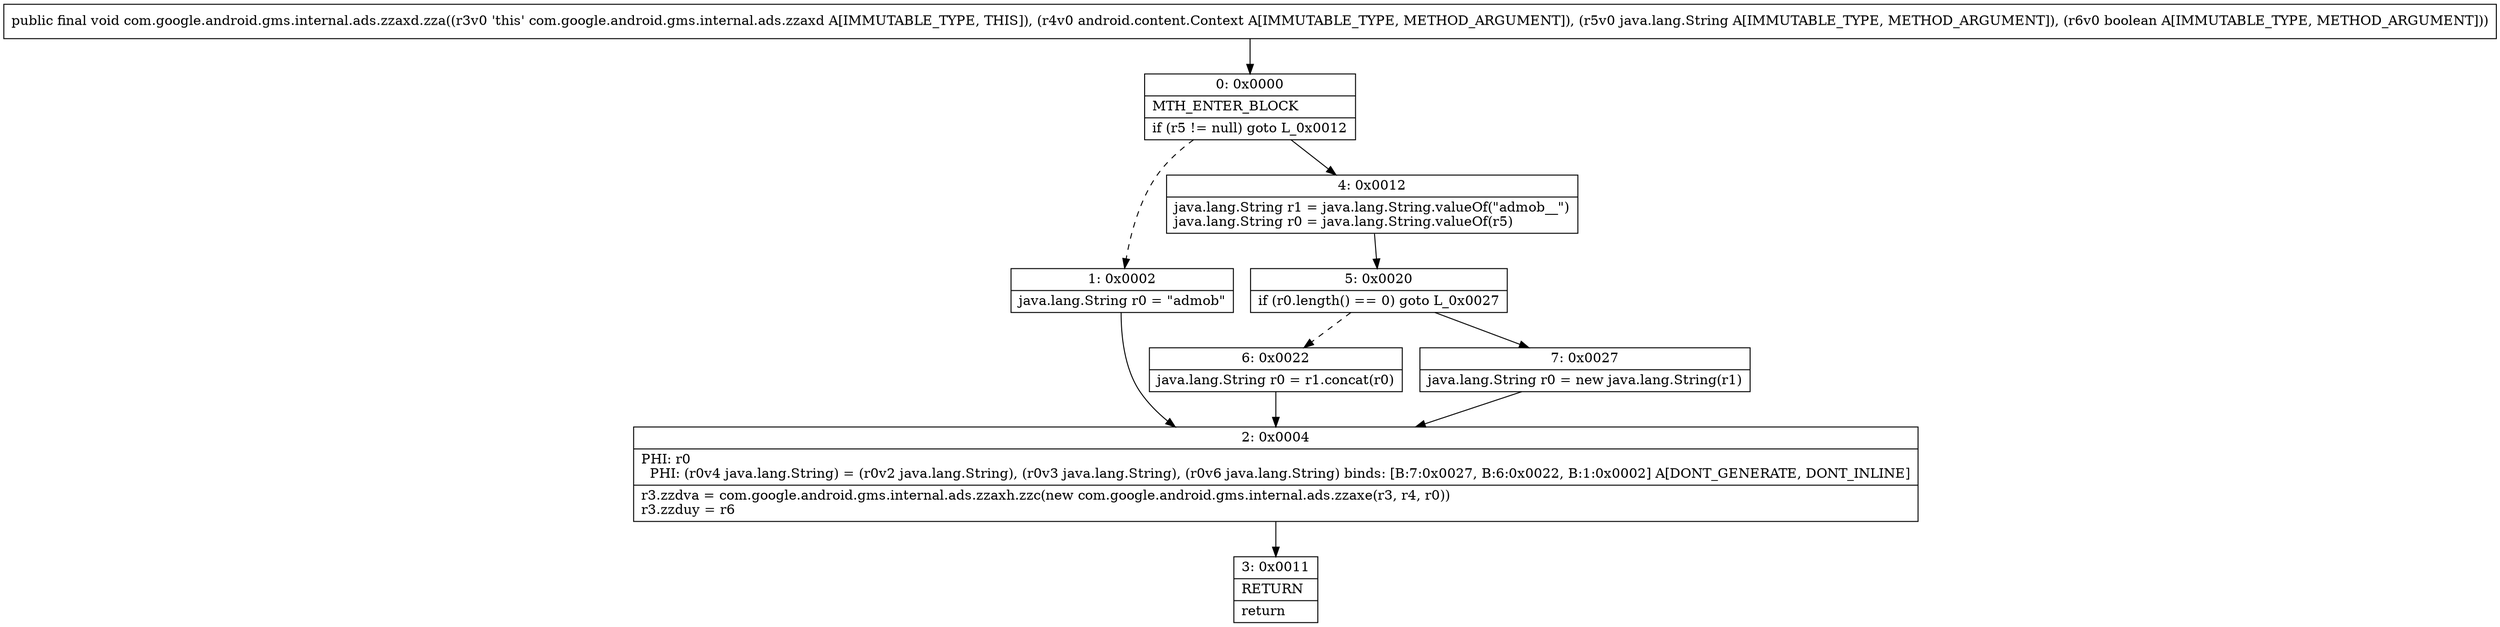 digraph "CFG forcom.google.android.gms.internal.ads.zzaxd.zza(Landroid\/content\/Context;Ljava\/lang\/String;Z)V" {
Node_0 [shape=record,label="{0\:\ 0x0000|MTH_ENTER_BLOCK\l|if (r5 != null) goto L_0x0012\l}"];
Node_1 [shape=record,label="{1\:\ 0x0002|java.lang.String r0 = \"admob\"\l}"];
Node_2 [shape=record,label="{2\:\ 0x0004|PHI: r0 \l  PHI: (r0v4 java.lang.String) = (r0v2 java.lang.String), (r0v3 java.lang.String), (r0v6 java.lang.String) binds: [B:7:0x0027, B:6:0x0022, B:1:0x0002] A[DONT_GENERATE, DONT_INLINE]\l|r3.zzdva = com.google.android.gms.internal.ads.zzaxh.zzc(new com.google.android.gms.internal.ads.zzaxe(r3, r4, r0))\lr3.zzduy = r6\l}"];
Node_3 [shape=record,label="{3\:\ 0x0011|RETURN\l|return\l}"];
Node_4 [shape=record,label="{4\:\ 0x0012|java.lang.String r1 = java.lang.String.valueOf(\"admob__\")\ljava.lang.String r0 = java.lang.String.valueOf(r5)\l}"];
Node_5 [shape=record,label="{5\:\ 0x0020|if (r0.length() == 0) goto L_0x0027\l}"];
Node_6 [shape=record,label="{6\:\ 0x0022|java.lang.String r0 = r1.concat(r0)\l}"];
Node_7 [shape=record,label="{7\:\ 0x0027|java.lang.String r0 = new java.lang.String(r1)\l}"];
MethodNode[shape=record,label="{public final void com.google.android.gms.internal.ads.zzaxd.zza((r3v0 'this' com.google.android.gms.internal.ads.zzaxd A[IMMUTABLE_TYPE, THIS]), (r4v0 android.content.Context A[IMMUTABLE_TYPE, METHOD_ARGUMENT]), (r5v0 java.lang.String A[IMMUTABLE_TYPE, METHOD_ARGUMENT]), (r6v0 boolean A[IMMUTABLE_TYPE, METHOD_ARGUMENT])) }"];
MethodNode -> Node_0;
Node_0 -> Node_1[style=dashed];
Node_0 -> Node_4;
Node_1 -> Node_2;
Node_2 -> Node_3;
Node_4 -> Node_5;
Node_5 -> Node_6[style=dashed];
Node_5 -> Node_7;
Node_6 -> Node_2;
Node_7 -> Node_2;
}


